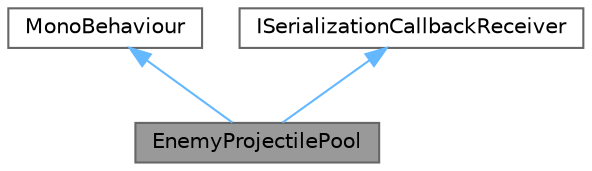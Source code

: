 digraph "EnemyProjectilePool"
{
 // LATEX_PDF_SIZE
  bgcolor="transparent";
  edge [fontname=Helvetica,fontsize=10,labelfontname=Helvetica,labelfontsize=10];
  node [fontname=Helvetica,fontsize=10,shape=box,height=0.2,width=0.4];
  Node1 [label="EnemyProjectilePool",height=0.2,width=0.4,color="gray40", fillcolor="grey60", style="filled", fontcolor="black",tooltip="Object pool pattern for the enemy projectiles in each level."];
  Node2 -> Node1 [dir="back",color="steelblue1",style="solid"];
  Node2 [label="MonoBehaviour",height=0.2,width=0.4,color="gray40", fillcolor="white", style="filled",tooltip=" "];
  Node3 -> Node1 [dir="back",color="steelblue1",style="solid"];
  Node3 [label="ISerializationCallbackReceiver",height=0.2,width=0.4,color="gray40", fillcolor="white", style="filled",tooltip=" "];
}
